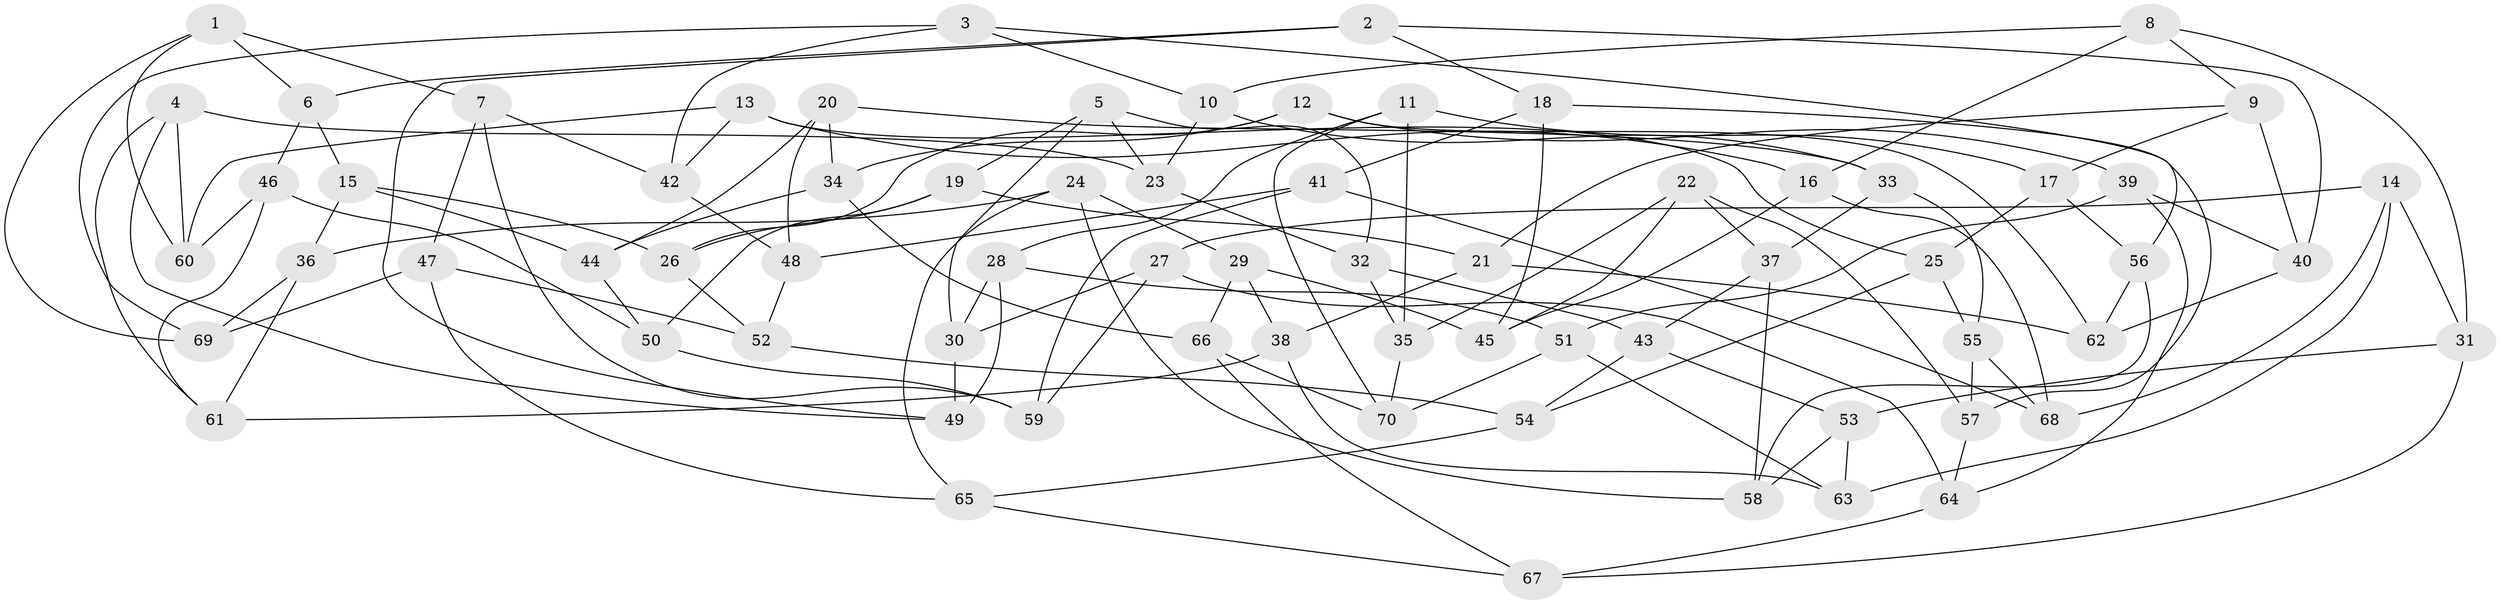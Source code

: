 // Generated by graph-tools (version 1.1) at 2025/11/02/27/25 16:11:44]
// undirected, 70 vertices, 140 edges
graph export_dot {
graph [start="1"]
  node [color=gray90,style=filled];
  1;
  2;
  3;
  4;
  5;
  6;
  7;
  8;
  9;
  10;
  11;
  12;
  13;
  14;
  15;
  16;
  17;
  18;
  19;
  20;
  21;
  22;
  23;
  24;
  25;
  26;
  27;
  28;
  29;
  30;
  31;
  32;
  33;
  34;
  35;
  36;
  37;
  38;
  39;
  40;
  41;
  42;
  43;
  44;
  45;
  46;
  47;
  48;
  49;
  50;
  51;
  52;
  53;
  54;
  55;
  56;
  57;
  58;
  59;
  60;
  61;
  62;
  63;
  64;
  65;
  66;
  67;
  68;
  69;
  70;
  1 -- 69;
  1 -- 60;
  1 -- 7;
  1 -- 6;
  2 -- 40;
  2 -- 18;
  2 -- 49;
  2 -- 6;
  3 -- 10;
  3 -- 69;
  3 -- 42;
  3 -- 56;
  4 -- 61;
  4 -- 23;
  4 -- 49;
  4 -- 60;
  5 -- 30;
  5 -- 19;
  5 -- 32;
  5 -- 23;
  6 -- 15;
  6 -- 46;
  7 -- 59;
  7 -- 42;
  7 -- 47;
  8 -- 31;
  8 -- 16;
  8 -- 9;
  8 -- 10;
  9 -- 21;
  9 -- 40;
  9 -- 17;
  10 -- 23;
  10 -- 33;
  11 -- 17;
  11 -- 35;
  11 -- 28;
  11 -- 70;
  12 -- 62;
  12 -- 34;
  12 -- 39;
  12 -- 26;
  13 -- 25;
  13 -- 60;
  13 -- 42;
  13 -- 16;
  14 -- 63;
  14 -- 68;
  14 -- 27;
  14 -- 31;
  15 -- 26;
  15 -- 36;
  15 -- 44;
  16 -- 45;
  16 -- 68;
  17 -- 56;
  17 -- 25;
  18 -- 45;
  18 -- 57;
  18 -- 41;
  19 -- 21;
  19 -- 50;
  19 -- 26;
  20 -- 34;
  20 -- 48;
  20 -- 44;
  20 -- 33;
  21 -- 62;
  21 -- 38;
  22 -- 57;
  22 -- 35;
  22 -- 45;
  22 -- 37;
  23 -- 32;
  24 -- 65;
  24 -- 58;
  24 -- 29;
  24 -- 36;
  25 -- 55;
  25 -- 54;
  26 -- 52;
  27 -- 30;
  27 -- 59;
  27 -- 64;
  28 -- 49;
  28 -- 30;
  28 -- 51;
  29 -- 38;
  29 -- 45;
  29 -- 66;
  30 -- 49;
  31 -- 53;
  31 -- 67;
  32 -- 43;
  32 -- 35;
  33 -- 37;
  33 -- 55;
  34 -- 44;
  34 -- 66;
  35 -- 70;
  36 -- 61;
  36 -- 69;
  37 -- 43;
  37 -- 58;
  38 -- 61;
  38 -- 63;
  39 -- 64;
  39 -- 51;
  39 -- 40;
  40 -- 62;
  41 -- 48;
  41 -- 68;
  41 -- 59;
  42 -- 48;
  43 -- 54;
  43 -- 53;
  44 -- 50;
  46 -- 50;
  46 -- 61;
  46 -- 60;
  47 -- 69;
  47 -- 52;
  47 -- 65;
  48 -- 52;
  50 -- 59;
  51 -- 63;
  51 -- 70;
  52 -- 54;
  53 -- 58;
  53 -- 63;
  54 -- 65;
  55 -- 68;
  55 -- 57;
  56 -- 58;
  56 -- 62;
  57 -- 64;
  64 -- 67;
  65 -- 67;
  66 -- 70;
  66 -- 67;
}

